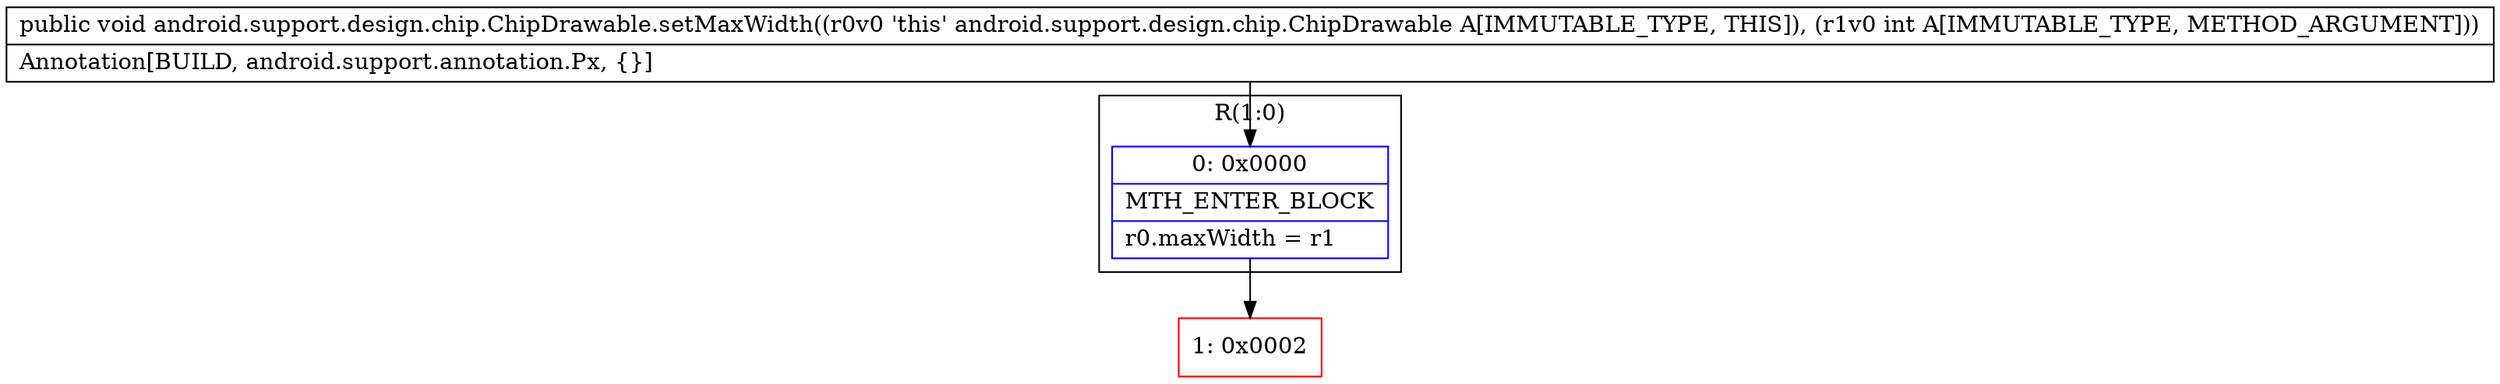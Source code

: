digraph "CFG forandroid.support.design.chip.ChipDrawable.setMaxWidth(I)V" {
subgraph cluster_Region_1484672767 {
label = "R(1:0)";
node [shape=record,color=blue];
Node_0 [shape=record,label="{0\:\ 0x0000|MTH_ENTER_BLOCK\l|r0.maxWidth = r1\l}"];
}
Node_1 [shape=record,color=red,label="{1\:\ 0x0002}"];
MethodNode[shape=record,label="{public void android.support.design.chip.ChipDrawable.setMaxWidth((r0v0 'this' android.support.design.chip.ChipDrawable A[IMMUTABLE_TYPE, THIS]), (r1v0 int A[IMMUTABLE_TYPE, METHOD_ARGUMENT]))  | Annotation[BUILD, android.support.annotation.Px, \{\}]\l}"];
MethodNode -> Node_0;
Node_0 -> Node_1;
}

